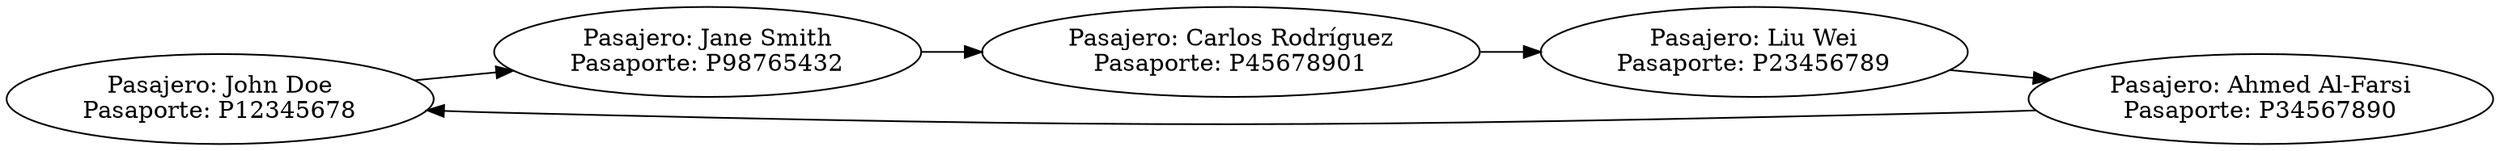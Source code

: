 digraph G {
    rankdir=LR;
    "0x250d4853b60" [label="Pasajero: John Doe\nPasaporte: P12345678"];
    "0x250d4853b60" -> "0x250d48539e0";
    "0x250d48539e0" [label="Pasajero: Jane Smith\nPasaporte: P98765432"];
    "0x250d48539e0" -> "0x250d4853a80";
    "0x250d4853a80" [label="Pasajero: Carlos Rodríguez\nPasaporte: P45678901"];
    "0x250d4853a80" -> "0x250d4853960";
    "0x250d4853960" [label="Pasajero: Liu Wei\nPasaporte: P23456789"];
    "0x250d4853960" -> "0x250d4853ac0";
    "0x250d4853ac0" [label="Pasajero: Ahmed Al-Farsi\nPasaporte: P34567890"];
    "0x250d4853ac0" -> "0x250d4853b60";
}
